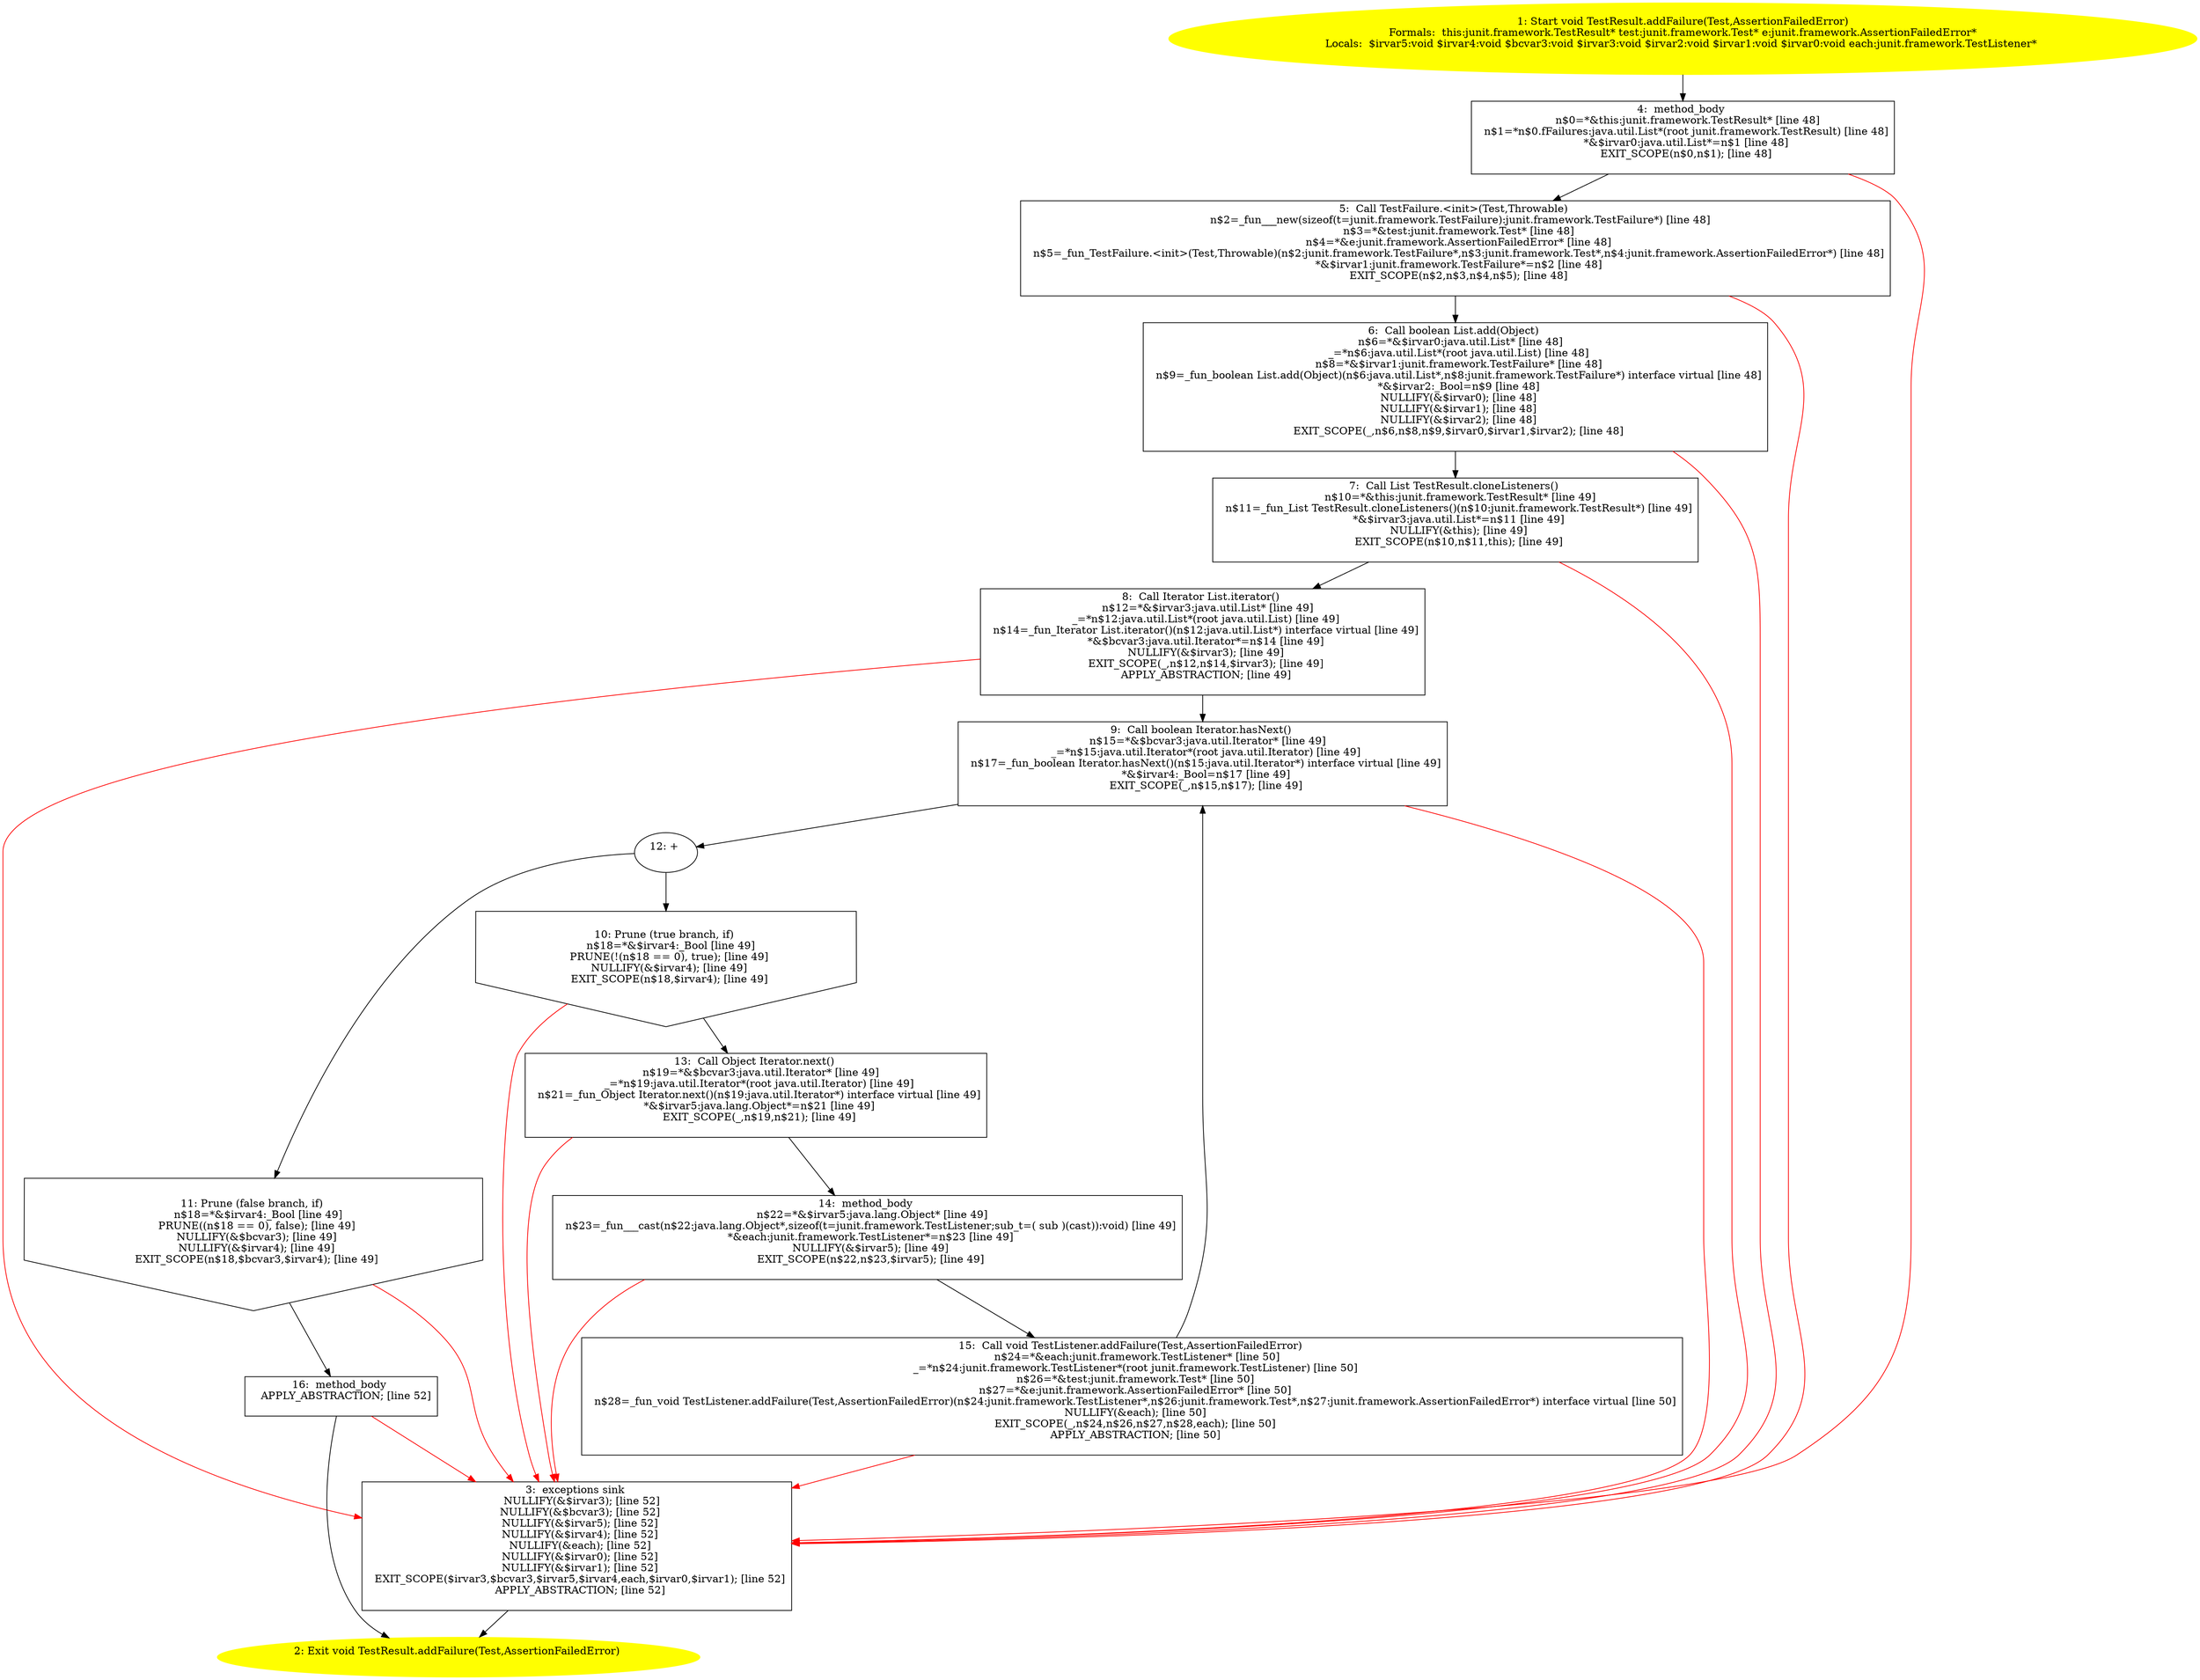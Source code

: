 /* @generated */
digraph cfg {
"junit.framework.TestResult.addFailure(junit.framework.Test,junit.framework.AssertionFailedError):voi.7433aa53faae79416681b1be4885ca09_1" [label="1: Start void TestResult.addFailure(Test,AssertionFailedError)\nFormals:  this:junit.framework.TestResult* test:junit.framework.Test* e:junit.framework.AssertionFailedError*\nLocals:  $irvar5:void $irvar4:void $bcvar3:void $irvar3:void $irvar2:void $irvar1:void $irvar0:void each:junit.framework.TestListener* \n  " color=yellow style=filled]
	

	 "junit.framework.TestResult.addFailure(junit.framework.Test,junit.framework.AssertionFailedError):voi.7433aa53faae79416681b1be4885ca09_1" -> "junit.framework.TestResult.addFailure(junit.framework.Test,junit.framework.AssertionFailedError):voi.7433aa53faae79416681b1be4885ca09_4" ;
"junit.framework.TestResult.addFailure(junit.framework.Test,junit.framework.AssertionFailedError):voi.7433aa53faae79416681b1be4885ca09_2" [label="2: Exit void TestResult.addFailure(Test,AssertionFailedError) \n  " color=yellow style=filled]
	

"junit.framework.TestResult.addFailure(junit.framework.Test,junit.framework.AssertionFailedError):voi.7433aa53faae79416681b1be4885ca09_3" [label="3:  exceptions sink \n   NULLIFY(&$irvar3); [line 52]\n  NULLIFY(&$bcvar3); [line 52]\n  NULLIFY(&$irvar5); [line 52]\n  NULLIFY(&$irvar4); [line 52]\n  NULLIFY(&each); [line 52]\n  NULLIFY(&$irvar0); [line 52]\n  NULLIFY(&$irvar1); [line 52]\n  EXIT_SCOPE($irvar3,$bcvar3,$irvar5,$irvar4,each,$irvar0,$irvar1); [line 52]\n  APPLY_ABSTRACTION; [line 52]\n " shape="box"]
	

	 "junit.framework.TestResult.addFailure(junit.framework.Test,junit.framework.AssertionFailedError):voi.7433aa53faae79416681b1be4885ca09_3" -> "junit.framework.TestResult.addFailure(junit.framework.Test,junit.framework.AssertionFailedError):voi.7433aa53faae79416681b1be4885ca09_2" ;
"junit.framework.TestResult.addFailure(junit.framework.Test,junit.framework.AssertionFailedError):voi.7433aa53faae79416681b1be4885ca09_4" [label="4:  method_body \n   n$0=*&this:junit.framework.TestResult* [line 48]\n  n$1=*n$0.fFailures:java.util.List*(root junit.framework.TestResult) [line 48]\n  *&$irvar0:java.util.List*=n$1 [line 48]\n  EXIT_SCOPE(n$0,n$1); [line 48]\n " shape="box"]
	

	 "junit.framework.TestResult.addFailure(junit.framework.Test,junit.framework.AssertionFailedError):voi.7433aa53faae79416681b1be4885ca09_4" -> "junit.framework.TestResult.addFailure(junit.framework.Test,junit.framework.AssertionFailedError):voi.7433aa53faae79416681b1be4885ca09_5" ;
	 "junit.framework.TestResult.addFailure(junit.framework.Test,junit.framework.AssertionFailedError):voi.7433aa53faae79416681b1be4885ca09_4" -> "junit.framework.TestResult.addFailure(junit.framework.Test,junit.framework.AssertionFailedError):voi.7433aa53faae79416681b1be4885ca09_3" [color="red" ];
"junit.framework.TestResult.addFailure(junit.framework.Test,junit.framework.AssertionFailedError):voi.7433aa53faae79416681b1be4885ca09_5" [label="5:  Call TestFailure.<init>(Test,Throwable) \n   n$2=_fun___new(sizeof(t=junit.framework.TestFailure):junit.framework.TestFailure*) [line 48]\n  n$3=*&test:junit.framework.Test* [line 48]\n  n$4=*&e:junit.framework.AssertionFailedError* [line 48]\n  n$5=_fun_TestFailure.<init>(Test,Throwable)(n$2:junit.framework.TestFailure*,n$3:junit.framework.Test*,n$4:junit.framework.AssertionFailedError*) [line 48]\n  *&$irvar1:junit.framework.TestFailure*=n$2 [line 48]\n  EXIT_SCOPE(n$2,n$3,n$4,n$5); [line 48]\n " shape="box"]
	

	 "junit.framework.TestResult.addFailure(junit.framework.Test,junit.framework.AssertionFailedError):voi.7433aa53faae79416681b1be4885ca09_5" -> "junit.framework.TestResult.addFailure(junit.framework.Test,junit.framework.AssertionFailedError):voi.7433aa53faae79416681b1be4885ca09_6" ;
	 "junit.framework.TestResult.addFailure(junit.framework.Test,junit.framework.AssertionFailedError):voi.7433aa53faae79416681b1be4885ca09_5" -> "junit.framework.TestResult.addFailure(junit.framework.Test,junit.framework.AssertionFailedError):voi.7433aa53faae79416681b1be4885ca09_3" [color="red" ];
"junit.framework.TestResult.addFailure(junit.framework.Test,junit.framework.AssertionFailedError):voi.7433aa53faae79416681b1be4885ca09_6" [label="6:  Call boolean List.add(Object) \n   n$6=*&$irvar0:java.util.List* [line 48]\n  _=*n$6:java.util.List*(root java.util.List) [line 48]\n  n$8=*&$irvar1:junit.framework.TestFailure* [line 48]\n  n$9=_fun_boolean List.add(Object)(n$6:java.util.List*,n$8:junit.framework.TestFailure*) interface virtual [line 48]\n  *&$irvar2:_Bool=n$9 [line 48]\n  NULLIFY(&$irvar0); [line 48]\n  NULLIFY(&$irvar1); [line 48]\n  NULLIFY(&$irvar2); [line 48]\n  EXIT_SCOPE(_,n$6,n$8,n$9,$irvar0,$irvar1,$irvar2); [line 48]\n " shape="box"]
	

	 "junit.framework.TestResult.addFailure(junit.framework.Test,junit.framework.AssertionFailedError):voi.7433aa53faae79416681b1be4885ca09_6" -> "junit.framework.TestResult.addFailure(junit.framework.Test,junit.framework.AssertionFailedError):voi.7433aa53faae79416681b1be4885ca09_7" ;
	 "junit.framework.TestResult.addFailure(junit.framework.Test,junit.framework.AssertionFailedError):voi.7433aa53faae79416681b1be4885ca09_6" -> "junit.framework.TestResult.addFailure(junit.framework.Test,junit.framework.AssertionFailedError):voi.7433aa53faae79416681b1be4885ca09_3" [color="red" ];
"junit.framework.TestResult.addFailure(junit.framework.Test,junit.framework.AssertionFailedError):voi.7433aa53faae79416681b1be4885ca09_7" [label="7:  Call List TestResult.cloneListeners() \n   n$10=*&this:junit.framework.TestResult* [line 49]\n  n$11=_fun_List TestResult.cloneListeners()(n$10:junit.framework.TestResult*) [line 49]\n  *&$irvar3:java.util.List*=n$11 [line 49]\n  NULLIFY(&this); [line 49]\n  EXIT_SCOPE(n$10,n$11,this); [line 49]\n " shape="box"]
	

	 "junit.framework.TestResult.addFailure(junit.framework.Test,junit.framework.AssertionFailedError):voi.7433aa53faae79416681b1be4885ca09_7" -> "junit.framework.TestResult.addFailure(junit.framework.Test,junit.framework.AssertionFailedError):voi.7433aa53faae79416681b1be4885ca09_8" ;
	 "junit.framework.TestResult.addFailure(junit.framework.Test,junit.framework.AssertionFailedError):voi.7433aa53faae79416681b1be4885ca09_7" -> "junit.framework.TestResult.addFailure(junit.framework.Test,junit.framework.AssertionFailedError):voi.7433aa53faae79416681b1be4885ca09_3" [color="red" ];
"junit.framework.TestResult.addFailure(junit.framework.Test,junit.framework.AssertionFailedError):voi.7433aa53faae79416681b1be4885ca09_8" [label="8:  Call Iterator List.iterator() \n   n$12=*&$irvar3:java.util.List* [line 49]\n  _=*n$12:java.util.List*(root java.util.List) [line 49]\n  n$14=_fun_Iterator List.iterator()(n$12:java.util.List*) interface virtual [line 49]\n  *&$bcvar3:java.util.Iterator*=n$14 [line 49]\n  NULLIFY(&$irvar3); [line 49]\n  EXIT_SCOPE(_,n$12,n$14,$irvar3); [line 49]\n  APPLY_ABSTRACTION; [line 49]\n " shape="box"]
	

	 "junit.framework.TestResult.addFailure(junit.framework.Test,junit.framework.AssertionFailedError):voi.7433aa53faae79416681b1be4885ca09_8" -> "junit.framework.TestResult.addFailure(junit.framework.Test,junit.framework.AssertionFailedError):voi.7433aa53faae79416681b1be4885ca09_9" ;
	 "junit.framework.TestResult.addFailure(junit.framework.Test,junit.framework.AssertionFailedError):voi.7433aa53faae79416681b1be4885ca09_8" -> "junit.framework.TestResult.addFailure(junit.framework.Test,junit.framework.AssertionFailedError):voi.7433aa53faae79416681b1be4885ca09_3" [color="red" ];
"junit.framework.TestResult.addFailure(junit.framework.Test,junit.framework.AssertionFailedError):voi.7433aa53faae79416681b1be4885ca09_9" [label="9:  Call boolean Iterator.hasNext() \n   n$15=*&$bcvar3:java.util.Iterator* [line 49]\n  _=*n$15:java.util.Iterator*(root java.util.Iterator) [line 49]\n  n$17=_fun_boolean Iterator.hasNext()(n$15:java.util.Iterator*) interface virtual [line 49]\n  *&$irvar4:_Bool=n$17 [line 49]\n  EXIT_SCOPE(_,n$15,n$17); [line 49]\n " shape="box"]
	

	 "junit.framework.TestResult.addFailure(junit.framework.Test,junit.framework.AssertionFailedError):voi.7433aa53faae79416681b1be4885ca09_9" -> "junit.framework.TestResult.addFailure(junit.framework.Test,junit.framework.AssertionFailedError):voi.7433aa53faae79416681b1be4885ca09_12" ;
	 "junit.framework.TestResult.addFailure(junit.framework.Test,junit.framework.AssertionFailedError):voi.7433aa53faae79416681b1be4885ca09_9" -> "junit.framework.TestResult.addFailure(junit.framework.Test,junit.framework.AssertionFailedError):voi.7433aa53faae79416681b1be4885ca09_3" [color="red" ];
"junit.framework.TestResult.addFailure(junit.framework.Test,junit.framework.AssertionFailedError):voi.7433aa53faae79416681b1be4885ca09_10" [label="10: Prune (true branch, if) \n   n$18=*&$irvar4:_Bool [line 49]\n  PRUNE(!(n$18 == 0), true); [line 49]\n  NULLIFY(&$irvar4); [line 49]\n  EXIT_SCOPE(n$18,$irvar4); [line 49]\n " shape="invhouse"]
	

	 "junit.framework.TestResult.addFailure(junit.framework.Test,junit.framework.AssertionFailedError):voi.7433aa53faae79416681b1be4885ca09_10" -> "junit.framework.TestResult.addFailure(junit.framework.Test,junit.framework.AssertionFailedError):voi.7433aa53faae79416681b1be4885ca09_13" ;
	 "junit.framework.TestResult.addFailure(junit.framework.Test,junit.framework.AssertionFailedError):voi.7433aa53faae79416681b1be4885ca09_10" -> "junit.framework.TestResult.addFailure(junit.framework.Test,junit.framework.AssertionFailedError):voi.7433aa53faae79416681b1be4885ca09_3" [color="red" ];
"junit.framework.TestResult.addFailure(junit.framework.Test,junit.framework.AssertionFailedError):voi.7433aa53faae79416681b1be4885ca09_11" [label="11: Prune (false branch, if) \n   n$18=*&$irvar4:_Bool [line 49]\n  PRUNE((n$18 == 0), false); [line 49]\n  NULLIFY(&$bcvar3); [line 49]\n  NULLIFY(&$irvar4); [line 49]\n  EXIT_SCOPE(n$18,$bcvar3,$irvar4); [line 49]\n " shape="invhouse"]
	

	 "junit.framework.TestResult.addFailure(junit.framework.Test,junit.framework.AssertionFailedError):voi.7433aa53faae79416681b1be4885ca09_11" -> "junit.framework.TestResult.addFailure(junit.framework.Test,junit.framework.AssertionFailedError):voi.7433aa53faae79416681b1be4885ca09_16" ;
	 "junit.framework.TestResult.addFailure(junit.framework.Test,junit.framework.AssertionFailedError):voi.7433aa53faae79416681b1be4885ca09_11" -> "junit.framework.TestResult.addFailure(junit.framework.Test,junit.framework.AssertionFailedError):voi.7433aa53faae79416681b1be4885ca09_3" [color="red" ];
"junit.framework.TestResult.addFailure(junit.framework.Test,junit.framework.AssertionFailedError):voi.7433aa53faae79416681b1be4885ca09_12" [label="12: + \n  " ]
	

	 "junit.framework.TestResult.addFailure(junit.framework.Test,junit.framework.AssertionFailedError):voi.7433aa53faae79416681b1be4885ca09_12" -> "junit.framework.TestResult.addFailure(junit.framework.Test,junit.framework.AssertionFailedError):voi.7433aa53faae79416681b1be4885ca09_10" ;
	 "junit.framework.TestResult.addFailure(junit.framework.Test,junit.framework.AssertionFailedError):voi.7433aa53faae79416681b1be4885ca09_12" -> "junit.framework.TestResult.addFailure(junit.framework.Test,junit.framework.AssertionFailedError):voi.7433aa53faae79416681b1be4885ca09_11" ;
"junit.framework.TestResult.addFailure(junit.framework.Test,junit.framework.AssertionFailedError):voi.7433aa53faae79416681b1be4885ca09_13" [label="13:  Call Object Iterator.next() \n   n$19=*&$bcvar3:java.util.Iterator* [line 49]\n  _=*n$19:java.util.Iterator*(root java.util.Iterator) [line 49]\n  n$21=_fun_Object Iterator.next()(n$19:java.util.Iterator*) interface virtual [line 49]\n  *&$irvar5:java.lang.Object*=n$21 [line 49]\n  EXIT_SCOPE(_,n$19,n$21); [line 49]\n " shape="box"]
	

	 "junit.framework.TestResult.addFailure(junit.framework.Test,junit.framework.AssertionFailedError):voi.7433aa53faae79416681b1be4885ca09_13" -> "junit.framework.TestResult.addFailure(junit.framework.Test,junit.framework.AssertionFailedError):voi.7433aa53faae79416681b1be4885ca09_14" ;
	 "junit.framework.TestResult.addFailure(junit.framework.Test,junit.framework.AssertionFailedError):voi.7433aa53faae79416681b1be4885ca09_13" -> "junit.framework.TestResult.addFailure(junit.framework.Test,junit.framework.AssertionFailedError):voi.7433aa53faae79416681b1be4885ca09_3" [color="red" ];
"junit.framework.TestResult.addFailure(junit.framework.Test,junit.framework.AssertionFailedError):voi.7433aa53faae79416681b1be4885ca09_14" [label="14:  method_body \n   n$22=*&$irvar5:java.lang.Object* [line 49]\n  n$23=_fun___cast(n$22:java.lang.Object*,sizeof(t=junit.framework.TestListener;sub_t=( sub )(cast)):void) [line 49]\n  *&each:junit.framework.TestListener*=n$23 [line 49]\n  NULLIFY(&$irvar5); [line 49]\n  EXIT_SCOPE(n$22,n$23,$irvar5); [line 49]\n " shape="box"]
	

	 "junit.framework.TestResult.addFailure(junit.framework.Test,junit.framework.AssertionFailedError):voi.7433aa53faae79416681b1be4885ca09_14" -> "junit.framework.TestResult.addFailure(junit.framework.Test,junit.framework.AssertionFailedError):voi.7433aa53faae79416681b1be4885ca09_15" ;
	 "junit.framework.TestResult.addFailure(junit.framework.Test,junit.framework.AssertionFailedError):voi.7433aa53faae79416681b1be4885ca09_14" -> "junit.framework.TestResult.addFailure(junit.framework.Test,junit.framework.AssertionFailedError):voi.7433aa53faae79416681b1be4885ca09_3" [color="red" ];
"junit.framework.TestResult.addFailure(junit.framework.Test,junit.framework.AssertionFailedError):voi.7433aa53faae79416681b1be4885ca09_15" [label="15:  Call void TestListener.addFailure(Test,AssertionFailedError) \n   n$24=*&each:junit.framework.TestListener* [line 50]\n  _=*n$24:junit.framework.TestListener*(root junit.framework.TestListener) [line 50]\n  n$26=*&test:junit.framework.Test* [line 50]\n  n$27=*&e:junit.framework.AssertionFailedError* [line 50]\n  n$28=_fun_void TestListener.addFailure(Test,AssertionFailedError)(n$24:junit.framework.TestListener*,n$26:junit.framework.Test*,n$27:junit.framework.AssertionFailedError*) interface virtual [line 50]\n  NULLIFY(&each); [line 50]\n  EXIT_SCOPE(_,n$24,n$26,n$27,n$28,each); [line 50]\n  APPLY_ABSTRACTION; [line 50]\n " shape="box"]
	

	 "junit.framework.TestResult.addFailure(junit.framework.Test,junit.framework.AssertionFailedError):voi.7433aa53faae79416681b1be4885ca09_15" -> "junit.framework.TestResult.addFailure(junit.framework.Test,junit.framework.AssertionFailedError):voi.7433aa53faae79416681b1be4885ca09_9" ;
	 "junit.framework.TestResult.addFailure(junit.framework.Test,junit.framework.AssertionFailedError):voi.7433aa53faae79416681b1be4885ca09_15" -> "junit.framework.TestResult.addFailure(junit.framework.Test,junit.framework.AssertionFailedError):voi.7433aa53faae79416681b1be4885ca09_3" [color="red" ];
"junit.framework.TestResult.addFailure(junit.framework.Test,junit.framework.AssertionFailedError):voi.7433aa53faae79416681b1be4885ca09_16" [label="16:  method_body \n   APPLY_ABSTRACTION; [line 52]\n " shape="box"]
	

	 "junit.framework.TestResult.addFailure(junit.framework.Test,junit.framework.AssertionFailedError):voi.7433aa53faae79416681b1be4885ca09_16" -> "junit.framework.TestResult.addFailure(junit.framework.Test,junit.framework.AssertionFailedError):voi.7433aa53faae79416681b1be4885ca09_2" ;
	 "junit.framework.TestResult.addFailure(junit.framework.Test,junit.framework.AssertionFailedError):voi.7433aa53faae79416681b1be4885ca09_16" -> "junit.framework.TestResult.addFailure(junit.framework.Test,junit.framework.AssertionFailedError):voi.7433aa53faae79416681b1be4885ca09_3" [color="red" ];
}
